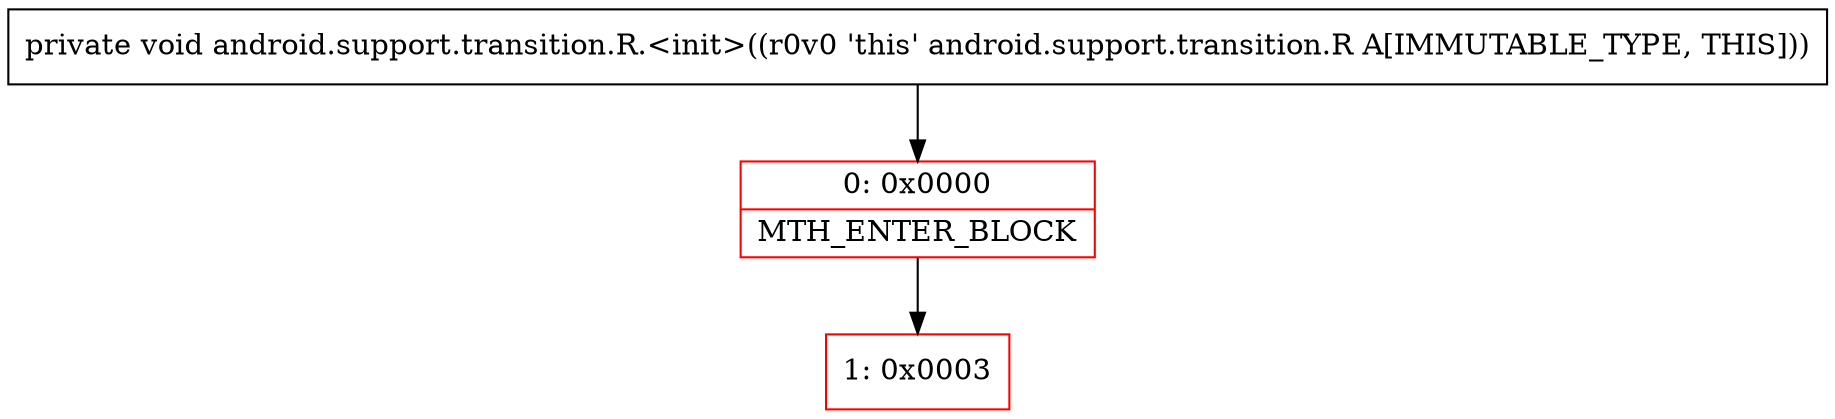 digraph "CFG forandroid.support.transition.R.\<init\>()V" {
subgraph cluster_Region_1157002666 {
label = "R(0)";
node [shape=record,color=blue];
}
Node_0 [shape=record,color=red,label="{0\:\ 0x0000|MTH_ENTER_BLOCK\l}"];
Node_1 [shape=record,color=red,label="{1\:\ 0x0003}"];
MethodNode[shape=record,label="{private void android.support.transition.R.\<init\>((r0v0 'this' android.support.transition.R A[IMMUTABLE_TYPE, THIS])) }"];
MethodNode -> Node_0;
Node_0 -> Node_1;
}

